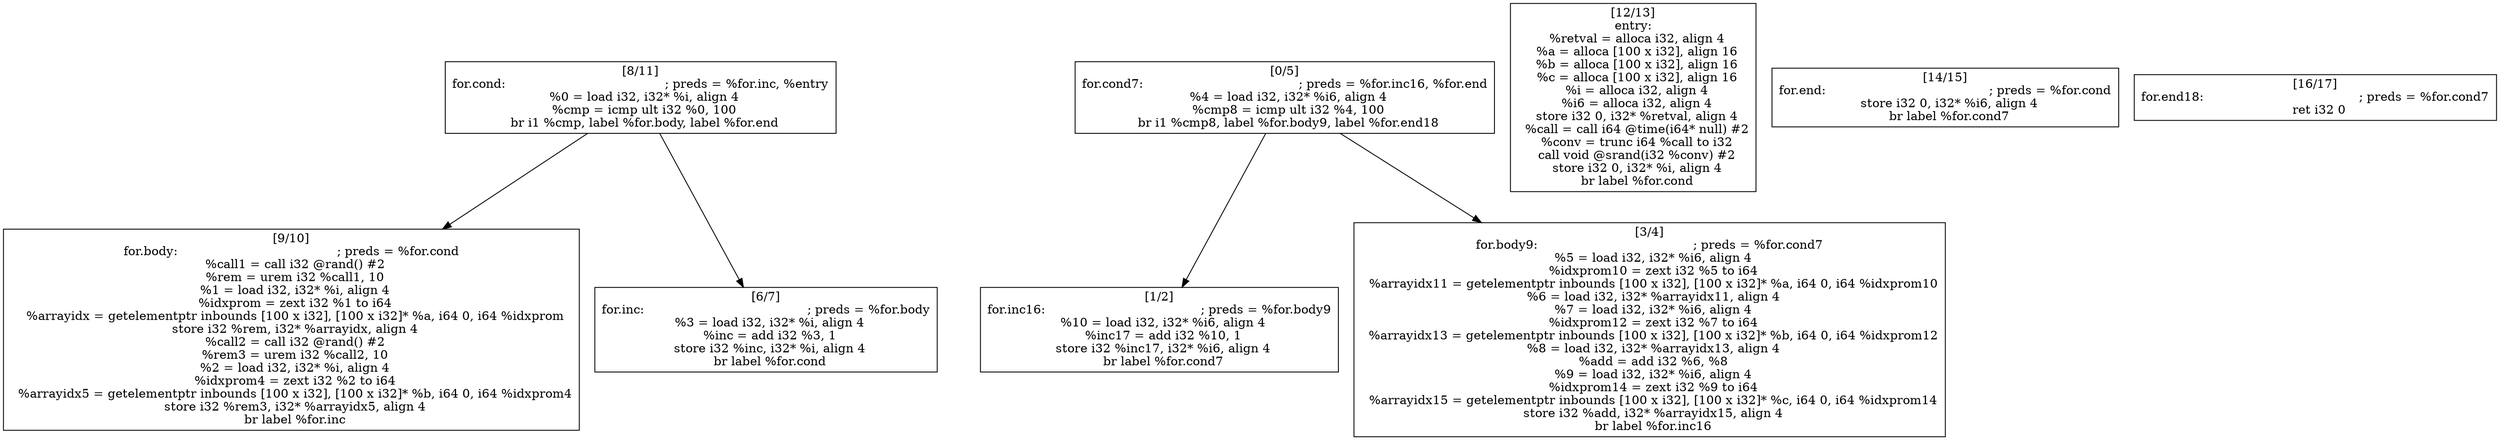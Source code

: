 
digraph G {


node26 [label="[9/10]
for.body:                                         ; preds = %for.cond
  %call1 = call i32 @rand() #2
  %rem = urem i32 %call1, 10
  %1 = load i32, i32* %i, align 4
  %idxprom = zext i32 %1 to i64
  %arrayidx = getelementptr inbounds [100 x i32], [100 x i32]* %a, i64 0, i64 %idxprom
  store i32 %rem, i32* %arrayidx, align 4
  %call2 = call i32 @rand() #2
  %rem3 = urem i32 %call2, 10
  %2 = load i32, i32* %i, align 4
  %idxprom4 = zext i32 %2 to i64
  %arrayidx5 = getelementptr inbounds [100 x i32], [100 x i32]* %b, i64 0, i64 %idxprom4
  store i32 %rem3, i32* %arrayidx5, align 4
  br label %for.inc
",shape=rectangle ]
node25 [label="[1/2]
for.inc16:                                        ; preds = %for.body9
  %10 = load i32, i32* %i6, align 4
  %inc17 = add i32 %10, 1
  store i32 %inc17, i32* %i6, align 4
  br label %for.cond7
",shape=rectangle ]
node24 [label="[12/13]
entry:
  %retval = alloca i32, align 4
  %a = alloca [100 x i32], align 16
  %b = alloca [100 x i32], align 16
  %c = alloca [100 x i32], align 16
  %i = alloca i32, align 4
  %i6 = alloca i32, align 4
  store i32 0, i32* %retval, align 4
  %call = call i64 @time(i64* null) #2
  %conv = trunc i64 %call to i32
  call void @srand(i32 %conv) #2
  store i32 0, i32* %i, align 4
  br label %for.cond
",shape=rectangle ]
node19 [label="[6/7]
for.inc:                                          ; preds = %for.body
  %3 = load i32, i32* %i, align 4
  %inc = add i32 %3, 1
  store i32 %inc, i32* %i, align 4
  br label %for.cond
",shape=rectangle ]
node21 [label="[0/5]
for.cond7:                                        ; preds = %for.inc16, %for.end
  %4 = load i32, i32* %i6, align 4
  %cmp8 = icmp ult i32 %4, 100
  br i1 %cmp8, label %for.body9, label %for.end18
",shape=rectangle ]
node23 [label="[14/15]
for.end:                                          ; preds = %for.cond
  store i32 0, i32* %i6, align 4
  br label %for.cond7
",shape=rectangle ]
node20 [label="[16/17]
for.end18:                                        ; preds = %for.cond7
  ret i32 0
",shape=rectangle ]
node18 [label="[8/11]
for.cond:                                         ; preds = %for.inc, %entry
  %0 = load i32, i32* %i, align 4
  %cmp = icmp ult i32 %0, 100
  br i1 %cmp, label %for.body, label %for.end
",shape=rectangle ]
node22 [label="[3/4]
for.body9:                                        ; preds = %for.cond7
  %5 = load i32, i32* %i6, align 4
  %idxprom10 = zext i32 %5 to i64
  %arrayidx11 = getelementptr inbounds [100 x i32], [100 x i32]* %a, i64 0, i64 %idxprom10
  %6 = load i32, i32* %arrayidx11, align 4
  %7 = load i32, i32* %i6, align 4
  %idxprom12 = zext i32 %7 to i64
  %arrayidx13 = getelementptr inbounds [100 x i32], [100 x i32]* %b, i64 0, i64 %idxprom12
  %8 = load i32, i32* %arrayidx13, align 4
  %add = add i32 %6, %8
  %9 = load i32, i32* %i6, align 4
  %idxprom14 = zext i32 %9 to i64
  %arrayidx15 = getelementptr inbounds [100 x i32], [100 x i32]* %c, i64 0, i64 %idxprom14
  store i32 %add, i32* %arrayidx15, align 4
  br label %for.inc16
",shape=rectangle ]

node21->node25 [ ]
node21->node22 [ ]
node18->node26 [ ]
node18->node19 [ ]


}

